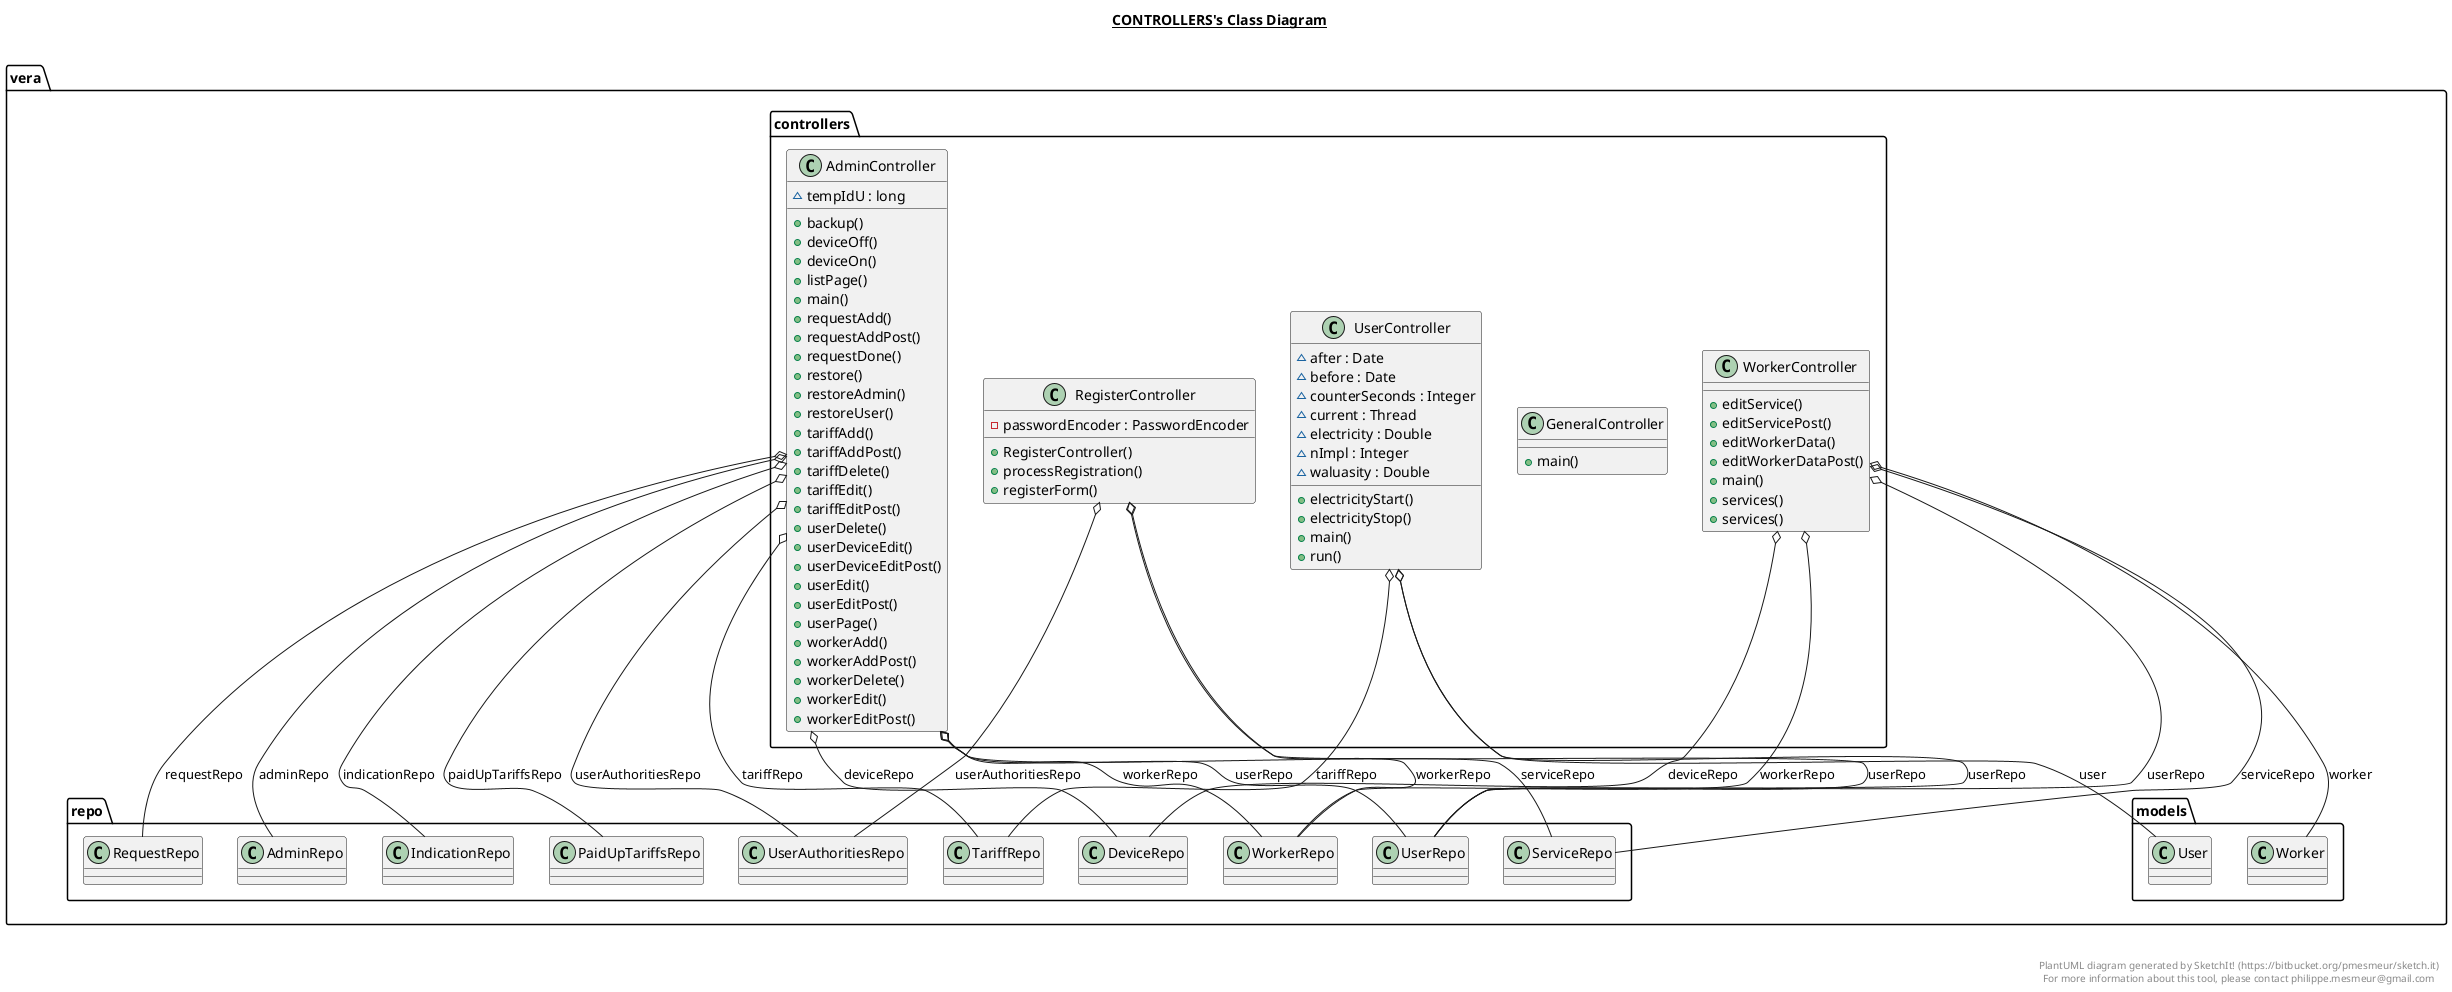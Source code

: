 @startuml

title __CONTROLLERS's Class Diagram__\n

  namespace vera {
    namespace controllers {
      class vera.controllers.AdminController {
          ~ tempIdU : long
          + backup()
          + deviceOff()
          + deviceOn()
          + listPage()
          + main()
          + requestAdd()
          + requestAddPost()
          + requestDone()
          + restore()
          + restoreAdmin()
          + restoreUser()
          + tariffAdd()
          + tariffAddPost()
          + tariffDelete()
          + tariffEdit()
          + tariffEditPost()
          + userDelete()
          + userDeviceEdit()
          + userDeviceEditPost()
          + userEdit()
          + userEditPost()
          + userPage()
          + workerAdd()
          + workerAddPost()
          + workerDelete()
          + workerEdit()
          + workerEditPost()
      }
    }
  }
  

  namespace vera {
    namespace controllers {
      class vera.controllers.GeneralController {
          + main()
      }
    }
  }
  

  namespace vera {
    namespace controllers {
      class vera.controllers.RegisterController {
          - passwordEncoder : PasswordEncoder
          + RegisterController()
          + processRegistration()
          + registerForm()
      }
    }
  }
  

  namespace vera {
    namespace controllers {
      class vera.controllers.UserController {
          ~ after : Date
          ~ before : Date
          ~ counterSeconds : Integer
          ~ current : Thread
          ~ electricity : Double
          ~ nImpl : Integer
          ~ waluasity : Double
          + electricityStart()
          + electricityStop()
          + main()
          + run()
      }
    }
  }
  

  namespace vera {
    namespace controllers {
      class vera.controllers.WorkerController {
          + editService()
          + editServicePost()
          + editWorkerData()
          + editWorkerDataPost()
          + main()
          + services()
          + services()
      }
    }
  }
  

  vera.controllers.AdminController o-- vera.repo.AdminRepo : adminRepo
  vera.controllers.AdminController o-- vera.repo.DeviceRepo : deviceRepo
  vera.controllers.AdminController o-- vera.repo.IndicationRepo : indicationRepo
  vera.controllers.AdminController o-- vera.repo.PaidUpTariffsRepo : paidUpTariffsRepo
  vera.controllers.AdminController o-- vera.repo.RequestRepo : requestRepo
  vera.controllers.AdminController o-- vera.repo.ServiceRepo : serviceRepo
  vera.controllers.AdminController o-- vera.repo.TariffRepo : tariffRepo
  vera.controllers.AdminController o-- vera.repo.UserAuthoritiesRepo : userAuthoritiesRepo
  vera.controllers.AdminController o-- vera.repo.UserRepo : userRepo
  vera.controllers.AdminController o-- vera.repo.WorkerRepo : workerRepo
  vera.controllers.RegisterController o-- vera.repo.UserAuthoritiesRepo : userAuthoritiesRepo
  vera.controllers.RegisterController o-- vera.repo.UserRepo : userRepo
  vera.controllers.RegisterController o-- vera.repo.WorkerRepo : workerRepo
  vera.controllers.UserController o-- vera.repo.TariffRepo : tariffRepo
  vera.controllers.UserController o-- vera.models.User : user
  vera.controllers.UserController o-- vera.repo.UserRepo : userRepo
  vera.controllers.WorkerController o-- vera.repo.DeviceRepo : deviceRepo
  vera.controllers.WorkerController o-- vera.repo.ServiceRepo : serviceRepo
  vera.controllers.WorkerController o-- vera.repo.UserRepo : userRepo
  vera.controllers.WorkerController o-- vera.models.Worker : worker
  vera.controllers.WorkerController o-- vera.repo.WorkerRepo : workerRepo


right footer


PlantUML diagram generated by SketchIt! (https://bitbucket.org/pmesmeur/sketch.it)
For more information about this tool, please contact philippe.mesmeur@gmail.com
endfooter

@enduml
